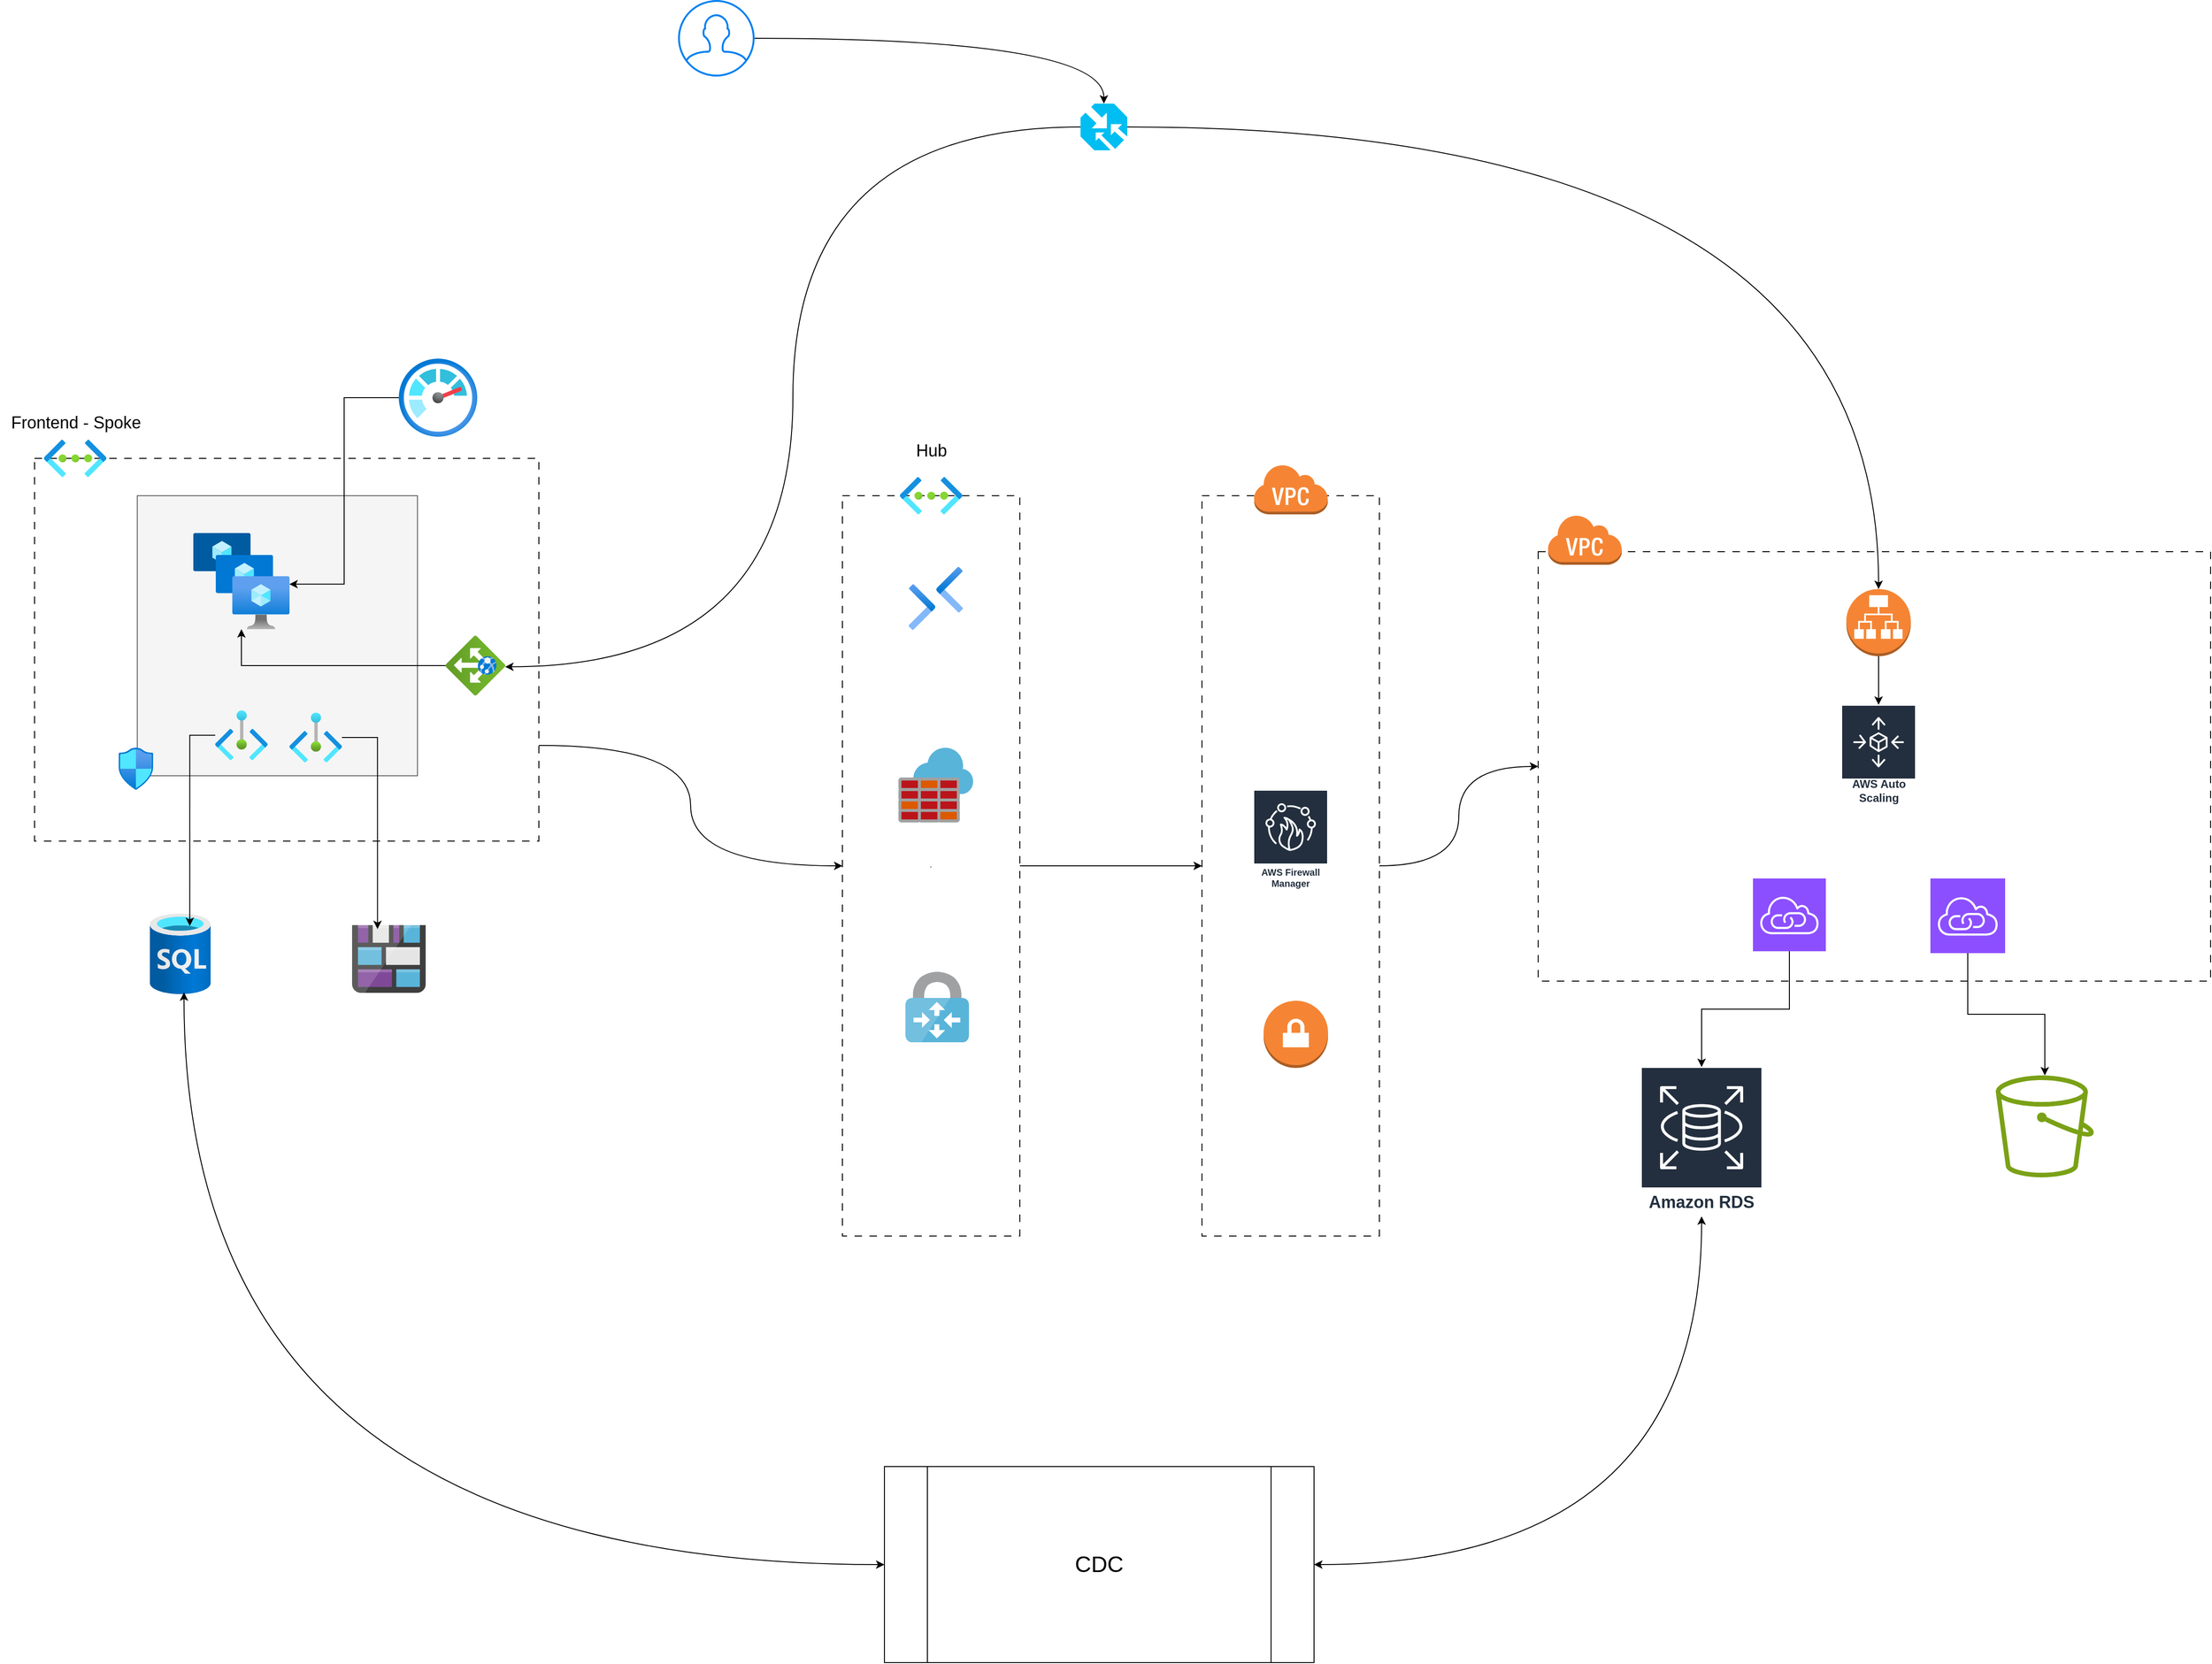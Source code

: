 <mxfile version="26.0.10">
  <diagram name="Page-1" id="yJ1JHOEbkFGyUQX62pq3">
    <mxGraphModel dx="3585" dy="3168" grid="1" gridSize="10" guides="1" tooltips="1" connect="1" arrows="1" fold="1" page="1" pageScale="1" pageWidth="850" pageHeight="1100" math="0" shadow="0">
      <root>
        <mxCell id="0" />
        <mxCell id="1" parent="0" />
        <mxCell id="_accsSYRUymLjPcQeyw_-4" value="&lt;hr&gt;" style="rounded=0;whiteSpace=wrap;html=1;glass=0;dashed=1;dashPattern=8 8;fontStyle=1" parent="1" vertex="1">
          <mxGeometry x="100" y="340" width="540" height="410" as="geometry" />
        </mxCell>
        <mxCell id="OVW3ecKFrReb0WnxIGpc-1" value="" style="image;aspect=fixed;html=1;points=[];align=center;fontSize=12;image=img/lib/azure2/networking/Virtual_Networks.svg;" parent="1" vertex="1">
          <mxGeometry x="110" y="320" width="67" height="40" as="geometry" />
        </mxCell>
        <mxCell id="OVW3ecKFrReb0WnxIGpc-3" value="" style="image;sketch=0;aspect=fixed;html=1;points=[];align=center;fontSize=12;image=img/lib/mscae/Blog_Storage.svg;" parent="1" vertex="1">
          <mxGeometry x="440" y="840" width="78.89" height="72.58" as="geometry" />
        </mxCell>
        <mxCell id="OVW3ecKFrReb0WnxIGpc-4" value="" style="image;aspect=fixed;html=1;points=[];align=center;fontSize=12;image=img/lib/azure2/networking/Application_Gateways.svg;rotation=90;" parent="1" vertex="1">
          <mxGeometry x="540" y="530" width="64" height="64" as="geometry" />
        </mxCell>
        <mxCell id="OVW3ecKFrReb0WnxIGpc-5" value="" style="image;aspect=fixed;html=1;points=[];align=center;fontSize=12;image=img/lib/azure2/databases/SQL_Database.svg;" parent="1" vertex="1">
          <mxGeometry x="223.5" y="827.42" width="65.06" height="86.75" as="geometry" />
        </mxCell>
        <mxCell id="OVW3ecKFrReb0WnxIGpc-6" value="" style="image;aspect=fixed;html=1;points=[];align=center;fontSize=12;image=img/lib/azure2/management_governance/Monitor.svg;" parent="1" vertex="1">
          <mxGeometry x="490" y="233" width="84" height="84" as="geometry" />
        </mxCell>
        <mxCell id="OVW3ecKFrReb0WnxIGpc-34" style="edgeStyle=orthogonalEdgeStyle;rounded=0;orthogonalLoop=1;jettySize=auto;html=1;exitX=0;exitY=0.5;exitDx=0;exitDy=0;exitPerimeter=0;entryX=0.52;entryY=0.002;entryDx=0;entryDy=0;entryPerimeter=0;curved=1;" parent="1" source="OVW3ecKFrReb0WnxIGpc-8" target="OVW3ecKFrReb0WnxIGpc-4" edge="1">
          <mxGeometry relative="1" as="geometry">
            <mxPoint x="970" y="170" as="targetPoint" />
          </mxGeometry>
        </mxCell>
        <mxCell id="OVW3ecKFrReb0WnxIGpc-8" value="" style="verticalLabelPosition=bottom;html=1;verticalAlign=top;align=center;strokeColor=none;fillColor=#00BEF2;shape=mxgraph.azure.traffic_manager;pointerEvents=1;" parent="1" vertex="1">
          <mxGeometry x="1220" y="-40" width="50" height="50" as="geometry" />
        </mxCell>
        <mxCell id="OVW3ecKFrReb0WnxIGpc-19" value="&lt;font style=&quot;font-size: 18px;&quot;&gt;Frontend - Spoke&lt;/font&gt;" style="text;html=1;align=center;verticalAlign=middle;resizable=0;points=[];autosize=1;strokeColor=none;fillColor=none;" parent="1" vertex="1">
          <mxGeometry x="63.5" y="287" width="160" height="30" as="geometry" />
        </mxCell>
        <mxCell id="OVW3ecKFrReb0WnxIGpc-58" style="edgeStyle=orthogonalEdgeStyle;rounded=0;orthogonalLoop=1;jettySize=auto;html=1;entryX=0;entryY=0.5;entryDx=0;entryDy=0;curved=1;exitX=1;exitY=0.5;exitDx=0;exitDy=0;" parent="1" source="OVW3ecKFrReb0WnxIGpc-27" target="OVW3ecKFrReb0WnxIGpc-59" edge="1">
          <mxGeometry relative="1" as="geometry">
            <mxPoint x="1088" y="662" as="sourcePoint" />
          </mxGeometry>
        </mxCell>
        <mxCell id="OVW3ecKFrReb0WnxIGpc-27" value="&lt;hr&gt;" style="rounded=0;whiteSpace=wrap;html=1;glass=0;dashed=1;dashPattern=8 8;fontStyle=1" parent="1" vertex="1">
          <mxGeometry x="965" y="380" width="190" height="793" as="geometry" />
        </mxCell>
        <mxCell id="OVW3ecKFrReb0WnxIGpc-30" value="" style="whiteSpace=wrap;html=1;aspect=fixed;fillColor=#f5f5f5;fontColor=#333333;strokeColor=#666666;" parent="1" vertex="1">
          <mxGeometry x="210" y="380" width="300" height="300" as="geometry" />
        </mxCell>
        <mxCell id="OVW3ecKFrReb0WnxIGpc-28" value="" style="image;sketch=0;aspect=fixed;html=1;points=[];align=center;fontSize=12;image=img/lib/mscae/Azure_Firewall.svg;" parent="1" vertex="1">
          <mxGeometry x="1025" y="650" width="80" height="80" as="geometry" />
        </mxCell>
        <mxCell id="OVW3ecKFrReb0WnxIGpc-29" value="" style="image;sketch=0;aspect=fixed;html=1;points=[];align=center;fontSize=12;image=img/lib/mscae/VPN_Gateway.svg;" parent="1" vertex="1">
          <mxGeometry x="1032.5" y="890" width="68" height="75.56" as="geometry" />
        </mxCell>
        <mxCell id="OVW3ecKFrReb0WnxIGpc-2" value="" style="image;aspect=fixed;html=1;points=[];align=center;fontSize=12;image=img/lib/azure2/compute/VM_Scale_Sets.svg;" parent="1" vertex="1">
          <mxGeometry x="270" y="420" width="103" height="103" as="geometry" />
        </mxCell>
        <mxCell id="OVW3ecKFrReb0WnxIGpc-18" style="edgeStyle=orthogonalEdgeStyle;rounded=0;orthogonalLoop=1;jettySize=auto;html=1;entryX=0.998;entryY=0.532;entryDx=0;entryDy=0;entryPerimeter=0;" parent="1" source="OVW3ecKFrReb0WnxIGpc-6" target="OVW3ecKFrReb0WnxIGpc-2" edge="1">
          <mxGeometry relative="1" as="geometry" />
        </mxCell>
        <mxCell id="OVW3ecKFrReb0WnxIGpc-13" style="edgeStyle=orthogonalEdgeStyle;rounded=0;orthogonalLoop=1;jettySize=auto;html=1;" parent="1" source="OVW3ecKFrReb0WnxIGpc-4" target="OVW3ecKFrReb0WnxIGpc-2" edge="1">
          <mxGeometry relative="1" as="geometry" />
        </mxCell>
        <mxCell id="OVW3ecKFrReb0WnxIGpc-22" value="" style="image;aspect=fixed;html=1;points=[];align=center;fontSize=12;image=img/lib/azure2/networking/Network_Security_Groups.svg;" parent="1" vertex="1">
          <mxGeometry x="190" y="650" width="37.06" height="45" as="geometry" />
        </mxCell>
        <mxCell id="OVW3ecKFrReb0WnxIGpc-14" value="" style="image;aspect=fixed;html=1;points=[];align=center;fontSize=12;image=img/lib/azure2/other/Private_Endpoints.svg;" parent="1" vertex="1">
          <mxGeometry x="293.46" y="610" width="56.08" height="53.34" as="geometry" />
        </mxCell>
        <mxCell id="OVW3ecKFrReb0WnxIGpc-31" value="" style="image;aspect=fixed;html=1;points=[];align=center;fontSize=12;image=img/lib/azure2/other/Private_Endpoints.svg;" parent="1" vertex="1">
          <mxGeometry x="373" y="612.33" width="56.08" height="53.34" as="geometry" />
        </mxCell>
        <mxCell id="OVW3ecKFrReb0WnxIGpc-32" style="edgeStyle=orthogonalEdgeStyle;rounded=0;orthogonalLoop=1;jettySize=auto;html=1;entryX=0.656;entryY=0.156;entryDx=0;entryDy=0;entryPerimeter=0;" parent="1" source="OVW3ecKFrReb0WnxIGpc-14" target="OVW3ecKFrReb0WnxIGpc-5" edge="1">
          <mxGeometry relative="1" as="geometry" />
        </mxCell>
        <mxCell id="OVW3ecKFrReb0WnxIGpc-33" style="edgeStyle=orthogonalEdgeStyle;rounded=0;orthogonalLoop=1;jettySize=auto;html=1;entryX=0.345;entryY=0.059;entryDx=0;entryDy=0;entryPerimeter=0;" parent="1" source="OVW3ecKFrReb0WnxIGpc-31" target="OVW3ecKFrReb0WnxIGpc-3" edge="1">
          <mxGeometry relative="1" as="geometry" />
        </mxCell>
        <mxCell id="OVW3ecKFrReb0WnxIGpc-39" value="" style="edgeStyle=orthogonalEdgeStyle;rounded=0;orthogonalLoop=1;jettySize=auto;html=1;entryX=0.5;entryY=0;entryDx=0;entryDy=0;entryPerimeter=0;curved=1;" parent="1" source="OVW3ecKFrReb0WnxIGpc-37" target="OVW3ecKFrReb0WnxIGpc-8" edge="1">
          <mxGeometry relative="1" as="geometry">
            <mxPoint x="1091" y="170" as="targetPoint" />
          </mxGeometry>
        </mxCell>
        <mxCell id="OVW3ecKFrReb0WnxIGpc-37" value="" style="html=1;verticalLabelPosition=bottom;align=center;labelBackgroundColor=#ffffff;verticalAlign=top;strokeWidth=2;strokeColor=#0080F0;shadow=0;dashed=0;shape=mxgraph.ios7.icons.user;" parent="1" vertex="1">
          <mxGeometry x="790" y="-150" width="80" height="80" as="geometry" />
        </mxCell>
        <mxCell id="OVW3ecKFrReb0WnxIGpc-41" style="edgeStyle=orthogonalEdgeStyle;rounded=0;orthogonalLoop=1;jettySize=auto;html=1;exitX=1;exitY=0.75;exitDx=0;exitDy=0;entryX=0;entryY=0.5;entryDx=0;entryDy=0;curved=1;" parent="1" source="_accsSYRUymLjPcQeyw_-4" target="OVW3ecKFrReb0WnxIGpc-27" edge="1">
          <mxGeometry relative="1" as="geometry" />
        </mxCell>
        <mxCell id="OVW3ecKFrReb0WnxIGpc-42" value="" style="image;aspect=fixed;html=1;points=[];align=center;fontSize=12;image=img/lib/azure2/networking/Virtual_Networks.svg;" parent="1" vertex="1">
          <mxGeometry x="1026.5" y="360" width="67" height="40" as="geometry" />
        </mxCell>
        <mxCell id="OVW3ecKFrReb0WnxIGpc-43" value="&lt;font style=&quot;font-size: 18px;&quot;&gt;Hub&lt;/font&gt;" style="text;html=1;align=center;verticalAlign=middle;resizable=0;points=[];autosize=1;strokeColor=none;fillColor=none;" parent="1" vertex="1">
          <mxGeometry x="1030" y="317" width="60" height="30" as="geometry" />
        </mxCell>
        <mxCell id="OVW3ecKFrReb0WnxIGpc-44" value="" style="image;aspect=fixed;html=1;points=[];align=center;fontSize=12;image=img/lib/azure2/networking/Bastions.svg;" parent="1" vertex="1">
          <mxGeometry x="1036" y="456" width="58.0" height="68" as="geometry" />
        </mxCell>
        <mxCell id="OVW3ecKFrReb0WnxIGpc-47" value="&lt;hr&gt;" style="rounded=0;whiteSpace=wrap;html=1;glass=0;dashed=1;dashPattern=8 8;fontStyle=1" parent="1" vertex="1">
          <mxGeometry x="1710" y="440" width="720" height="460" as="geometry" />
        </mxCell>
        <mxCell id="OVW3ecKFrReb0WnxIGpc-48" value="" style="outlineConnect=0;dashed=0;verticalLabelPosition=bottom;verticalAlign=top;align=center;html=1;shape=mxgraph.aws3.virtual_private_cloud;fillColor=#F58534;gradientColor=none;" parent="1" vertex="1">
          <mxGeometry x="1720" y="400" width="79.5" height="54" as="geometry" />
        </mxCell>
        <mxCell id="OVW3ecKFrReb0WnxIGpc-57" style="edgeStyle=orthogonalEdgeStyle;rounded=0;orthogonalLoop=1;jettySize=auto;html=1;" parent="1" source="OVW3ecKFrReb0WnxIGpc-49" target="OVW3ecKFrReb0WnxIGpc-50" edge="1">
          <mxGeometry relative="1" as="geometry" />
        </mxCell>
        <mxCell id="OVW3ecKFrReb0WnxIGpc-49" value="" style="outlineConnect=0;dashed=0;verticalLabelPosition=bottom;verticalAlign=top;align=center;html=1;shape=mxgraph.aws3.application_load_balancer;fillColor=#F58534;gradientColor=none;" parent="1" vertex="1">
          <mxGeometry x="2040" y="480" width="69" height="72" as="geometry" />
        </mxCell>
        <mxCell id="OVW3ecKFrReb0WnxIGpc-50" value="&lt;font style=&quot;font-size: 12px;&quot;&gt;AWS Auto Scaling&lt;/font&gt;" style="sketch=0;outlineConnect=0;fontColor=#232F3E;gradientColor=none;strokeColor=#ffffff;fillColor=#232F3E;dashed=0;verticalLabelPosition=middle;verticalAlign=bottom;align=center;html=1;whiteSpace=wrap;fontSize=10;fontStyle=1;spacing=3;shape=mxgraph.aws4.productIcon;prIcon=mxgraph.aws4.autoscaling;" parent="1" vertex="1">
          <mxGeometry x="2034.5" y="604" width="80" height="110" as="geometry" />
        </mxCell>
        <mxCell id="OVW3ecKFrReb0WnxIGpc-51" value="" style="sketch=0;outlineConnect=0;fontColor=#232F3E;gradientColor=none;fillColor=#7AA116;strokeColor=none;dashed=0;verticalLabelPosition=bottom;verticalAlign=top;align=center;html=1;fontSize=12;fontStyle=0;aspect=fixed;pointerEvents=1;shape=mxgraph.aws4.bucket;" parent="1" vertex="1">
          <mxGeometry x="2200" y="1001" width="105" height="109.2" as="geometry" />
        </mxCell>
        <mxCell id="OVW3ecKFrReb0WnxIGpc-52" value="&lt;font style=&quot;font-size: 18px;&quot;&gt;Amazon RDS&lt;/font&gt;" style="sketch=0;outlineConnect=0;fontColor=#232F3E;gradientColor=none;strokeColor=#ffffff;fillColor=#232F3E;dashed=0;verticalLabelPosition=middle;verticalAlign=bottom;align=center;html=1;whiteSpace=wrap;fontSize=10;fontStyle=1;spacing=3;shape=mxgraph.aws4.productIcon;prIcon=mxgraph.aws4.rds;" parent="1" vertex="1">
          <mxGeometry x="1820" y="992" width="130" height="160" as="geometry" />
        </mxCell>
        <mxCell id="OVW3ecKFrReb0WnxIGpc-56" style="edgeStyle=orthogonalEdgeStyle;rounded=0;orthogonalLoop=1;jettySize=auto;html=1;exitX=0.5;exitY=1;exitDx=0;exitDy=0;exitPerimeter=0;" parent="1" source="OVW3ecKFrReb0WnxIGpc-53" target="OVW3ecKFrReb0WnxIGpc-51" edge="1">
          <mxGeometry relative="1" as="geometry" />
        </mxCell>
        <mxCell id="OVW3ecKFrReb0WnxIGpc-53" value="" style="sketch=0;points=[[0,0,0],[0.25,0,0],[0.5,0,0],[0.75,0,0],[1,0,0],[0,1,0],[0.25,1,0],[0.5,1,0],[0.75,1,0],[1,1,0],[0,0.25,0],[0,0.5,0],[0,0.75,0],[1,0.25,0],[1,0.5,0],[1,0.75,0]];outlineConnect=0;fontColor=#232F3E;fillColor=#8C4FFF;strokeColor=#ffffff;dashed=0;verticalLabelPosition=bottom;verticalAlign=top;align=center;html=1;fontSize=12;fontStyle=0;aspect=fixed;shape=mxgraph.aws4.resourceIcon;resIcon=mxgraph.aws4.vpc_privatelink;" parent="1" vertex="1">
          <mxGeometry x="2130" y="790" width="80" height="80" as="geometry" />
        </mxCell>
        <mxCell id="OVW3ecKFrReb0WnxIGpc-55" style="edgeStyle=orthogonalEdgeStyle;rounded=0;orthogonalLoop=1;jettySize=auto;html=1;" parent="1" source="OVW3ecKFrReb0WnxIGpc-54" target="OVW3ecKFrReb0WnxIGpc-52" edge="1">
          <mxGeometry relative="1" as="geometry" />
        </mxCell>
        <mxCell id="OVW3ecKFrReb0WnxIGpc-54" value="" style="sketch=0;points=[[0,0,0],[0.25,0,0],[0.5,0,0],[0.75,0,0],[1,0,0],[0,1,0],[0.25,1,0],[0.5,1,0],[0.75,1,0],[1,1,0],[0,0.25,0],[0,0.5,0],[0,0.75,0],[1,0.25,0],[1,0.5,0],[1,0.75,0]];outlineConnect=0;fontColor=#232F3E;fillColor=#8C4FFF;strokeColor=#ffffff;dashed=0;verticalLabelPosition=bottom;verticalAlign=top;align=center;html=1;fontSize=12;fontStyle=0;aspect=fixed;shape=mxgraph.aws4.resourceIcon;resIcon=mxgraph.aws4.vpc_privatelink;" parent="1" vertex="1">
          <mxGeometry x="1940" y="790" width="78" height="78" as="geometry" />
        </mxCell>
        <mxCell id="OVW3ecKFrReb0WnxIGpc-45" style="edgeStyle=orthogonalEdgeStyle;rounded=0;orthogonalLoop=1;jettySize=auto;html=1;entryX=0.5;entryY=0;entryDx=0;entryDy=0;entryPerimeter=0;curved=1;" parent="1" source="OVW3ecKFrReb0WnxIGpc-8" target="OVW3ecKFrReb0WnxIGpc-49" edge="1">
          <mxGeometry relative="1" as="geometry">
            <mxPoint x="1640" y="310" as="targetPoint" />
          </mxGeometry>
        </mxCell>
        <mxCell id="OVW3ecKFrReb0WnxIGpc-60" style="edgeStyle=orthogonalEdgeStyle;rounded=0;orthogonalLoop=1;jettySize=auto;html=1;entryX=0;entryY=0.5;entryDx=0;entryDy=0;curved=1;" parent="1" source="OVW3ecKFrReb0WnxIGpc-59" target="OVW3ecKFrReb0WnxIGpc-47" edge="1">
          <mxGeometry relative="1" as="geometry" />
        </mxCell>
        <mxCell id="OVW3ecKFrReb0WnxIGpc-59" value="&lt;hr&gt;" style="rounded=0;whiteSpace=wrap;html=1;glass=0;dashed=1;dashPattern=8 8;fontStyle=1" parent="1" vertex="1">
          <mxGeometry x="1350" y="380" width="190" height="793" as="geometry" />
        </mxCell>
        <mxCell id="OVW3ecKFrReb0WnxIGpc-61" value="" style="outlineConnect=0;dashed=0;verticalLabelPosition=bottom;verticalAlign=top;align=center;html=1;shape=mxgraph.aws3.virtual_private_cloud;fillColor=#F58534;gradientColor=none;" parent="1" vertex="1">
          <mxGeometry x="1405.25" y="346" width="79.5" height="54" as="geometry" />
        </mxCell>
        <mxCell id="OVW3ecKFrReb0WnxIGpc-62" value="AWS Firewall Manager" style="sketch=0;outlineConnect=0;fontColor=#232F3E;gradientColor=none;strokeColor=#ffffff;fillColor=#232F3E;dashed=0;verticalLabelPosition=middle;verticalAlign=bottom;align=center;html=1;whiteSpace=wrap;fontSize=10;fontStyle=1;spacing=3;shape=mxgraph.aws4.productIcon;prIcon=mxgraph.aws4.firewall_manager;" parent="1" vertex="1">
          <mxGeometry x="1405" y="695" width="80" height="110" as="geometry" />
        </mxCell>
        <mxCell id="OVW3ecKFrReb0WnxIGpc-63" value="" style="outlineConnect=0;dashed=0;verticalLabelPosition=bottom;verticalAlign=top;align=center;html=1;shape=mxgraph.aws3.vpn_gateway;fillColor=#F58534;gradientColor=none;" parent="1" vertex="1">
          <mxGeometry x="1416" y="921" width="69" height="72" as="geometry" />
        </mxCell>
        <mxCell id="BsjLI__DPlCYjDW6HeND-1" value="&lt;font style=&quot;font-size: 24px;&quot;&gt;CDC&lt;/font&gt;" style="shape=process;whiteSpace=wrap;html=1;backgroundOutline=1;" vertex="1" parent="1">
          <mxGeometry x="1010" y="1420" width="460" height="210" as="geometry" />
        </mxCell>
        <mxCell id="BsjLI__DPlCYjDW6HeND-2" value="" style="endArrow=classic;startArrow=classic;html=1;rounded=0;entryX=0.561;entryY=0.975;entryDx=0;entryDy=0;entryPerimeter=0;exitX=0;exitY=0.5;exitDx=0;exitDy=0;edgeStyle=orthogonalEdgeStyle;curved=1;" edge="1" parent="1" source="BsjLI__DPlCYjDW6HeND-1" target="OVW3ecKFrReb0WnxIGpc-5">
          <mxGeometry width="50" height="50" relative="1" as="geometry">
            <mxPoint x="330" y="1050" as="sourcePoint" />
            <mxPoint x="380" y="1000" as="targetPoint" />
          </mxGeometry>
        </mxCell>
        <mxCell id="BsjLI__DPlCYjDW6HeND-3" value="" style="endArrow=classic;startArrow=classic;html=1;rounded=0;exitX=1;exitY=0.5;exitDx=0;exitDy=0;edgeStyle=orthogonalEdgeStyle;curved=1;" edge="1" parent="1" source="BsjLI__DPlCYjDW6HeND-1" target="OVW3ecKFrReb0WnxIGpc-52">
          <mxGeometry width="50" height="50" relative="1" as="geometry">
            <mxPoint x="1400" y="1280" as="sourcePoint" />
            <mxPoint x="1450" y="1230" as="targetPoint" />
          </mxGeometry>
        </mxCell>
      </root>
    </mxGraphModel>
  </diagram>
</mxfile>
